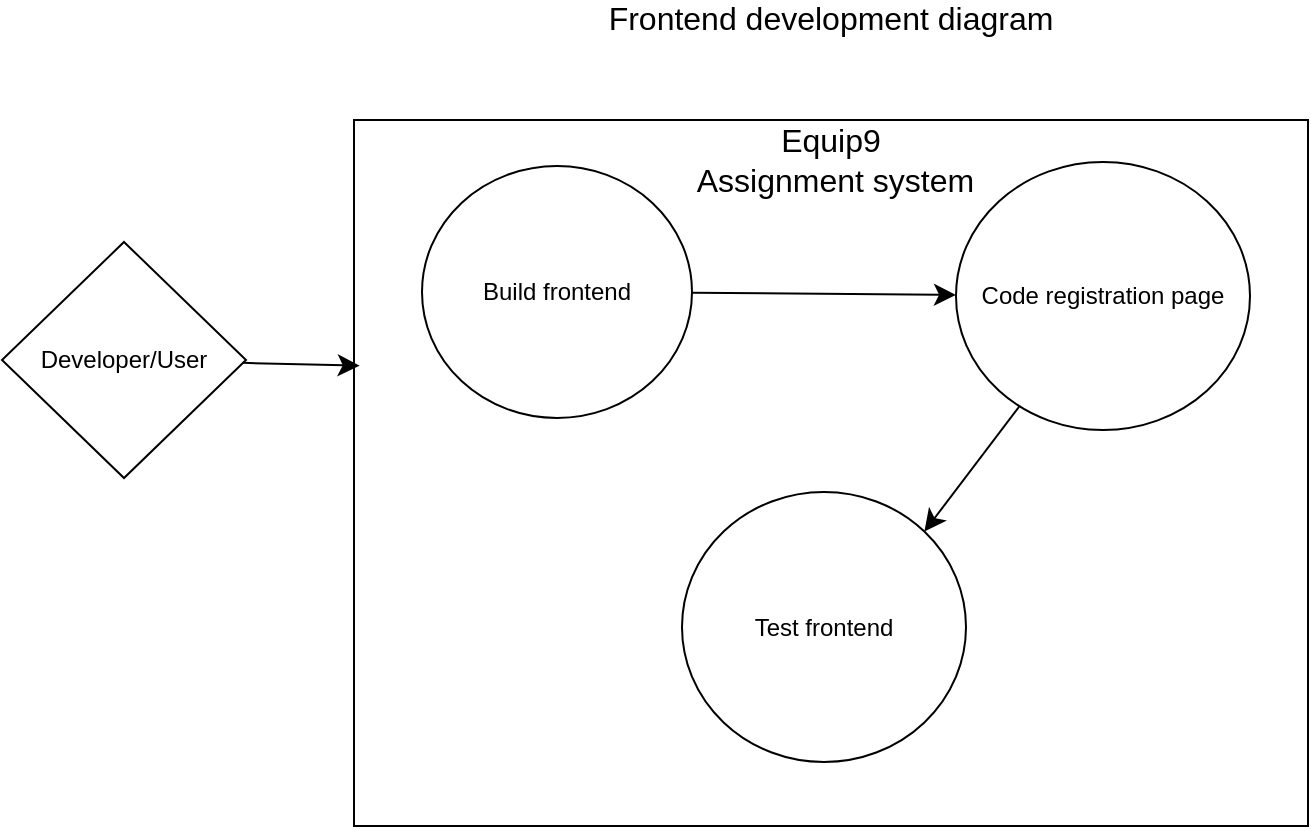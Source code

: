 <mxfile version="25.0.3">
  <diagram name="Page-1" id="gJ-aCCuKZIOOjXW1FzO6">
    <mxGraphModel dx="1189" dy="986" grid="0" gridSize="10" guides="1" tooltips="1" connect="1" arrows="1" fold="1" page="0" pageScale="1" pageWidth="827" pageHeight="1169" math="0" shadow="0">
      <root>
        <mxCell id="0" />
        <mxCell id="1" parent="0" />
        <mxCell id="NBt2bh_9L4snCOlauDUV-1" value="Frontend development diagram&lt;div&gt;&lt;br&gt;&lt;/div&gt;" style="text;strokeColor=none;fillColor=none;html=1;align=center;verticalAlign=middle;whiteSpace=wrap;rounded=0;fontSize=16;" parent="1" vertex="1">
          <mxGeometry x="20" y="198" width="391" height="30" as="geometry" />
        </mxCell>
        <mxCell id="NBt2bh_9L4snCOlauDUV-2" value="" style="rounded=0;whiteSpace=wrap;html=1;" parent="1" vertex="1">
          <mxGeometry x="-23" y="254" width="477" height="353" as="geometry" />
        </mxCell>
        <mxCell id="NBt2bh_9L4snCOlauDUV-6" value="" style="edgeStyle=none;curved=1;rounded=0;orthogonalLoop=1;jettySize=auto;html=1;fontSize=12;startSize=8;endSize=8;entryX=0.006;entryY=0.348;entryDx=0;entryDy=0;entryPerimeter=0;" parent="1" source="NBt2bh_9L4snCOlauDUV-5" target="NBt2bh_9L4snCOlauDUV-2" edge="1">
          <mxGeometry relative="1" as="geometry">
            <mxPoint x="-23" y="381" as="targetPoint" />
          </mxGeometry>
        </mxCell>
        <mxCell id="NBt2bh_9L4snCOlauDUV-5" value="Developer/User" style="rhombus;whiteSpace=wrap;html=1;" parent="1" vertex="1">
          <mxGeometry x="-199" y="315" width="122" height="118" as="geometry" />
        </mxCell>
        <mxCell id="NBt2bh_9L4snCOlauDUV-11" value="" style="edgeStyle=none;curved=1;rounded=0;orthogonalLoop=1;jettySize=auto;html=1;fontSize=12;startSize=8;endSize=8;" parent="1" source="NBt2bh_9L4snCOlauDUV-7" target="NBt2bh_9L4snCOlauDUV-8" edge="1">
          <mxGeometry relative="1" as="geometry" />
        </mxCell>
        <mxCell id="NBt2bh_9L4snCOlauDUV-7" value="Build frontend" style="ellipse;whiteSpace=wrap;html=1;" parent="1" vertex="1">
          <mxGeometry x="11" y="277" width="135" height="126" as="geometry" />
        </mxCell>
        <mxCell id="NBt2bh_9L4snCOlauDUV-12" style="edgeStyle=none;curved=1;rounded=0;orthogonalLoop=1;jettySize=auto;html=1;entryX=1;entryY=0;entryDx=0;entryDy=0;fontSize=12;startSize=8;endSize=8;" parent="1" source="NBt2bh_9L4snCOlauDUV-8" target="NBt2bh_9L4snCOlauDUV-10" edge="1">
          <mxGeometry relative="1" as="geometry" />
        </mxCell>
        <mxCell id="NBt2bh_9L4snCOlauDUV-8" value="Code registration page" style="ellipse;whiteSpace=wrap;html=1;" parent="1" vertex="1">
          <mxGeometry x="278" y="275" width="147" height="134" as="geometry" />
        </mxCell>
        <mxCell id="NBt2bh_9L4snCOlauDUV-10" value="Test frontend" style="ellipse;whiteSpace=wrap;html=1;" parent="1" vertex="1">
          <mxGeometry x="141" y="440" width="142" height="135" as="geometry" />
        </mxCell>
        <mxCell id="bhYiJ4tTORx013zutcKD-1" value="Equip9&lt;div&gt;&amp;nbsp;Assignment system&lt;/div&gt;" style="text;strokeColor=none;fillColor=none;html=1;align=center;verticalAlign=middle;whiteSpace=wrap;rounded=0;fontSize=16;" vertex="1" parent="1">
          <mxGeometry x="135" y="259" width="161" height="30" as="geometry" />
        </mxCell>
      </root>
    </mxGraphModel>
  </diagram>
</mxfile>
